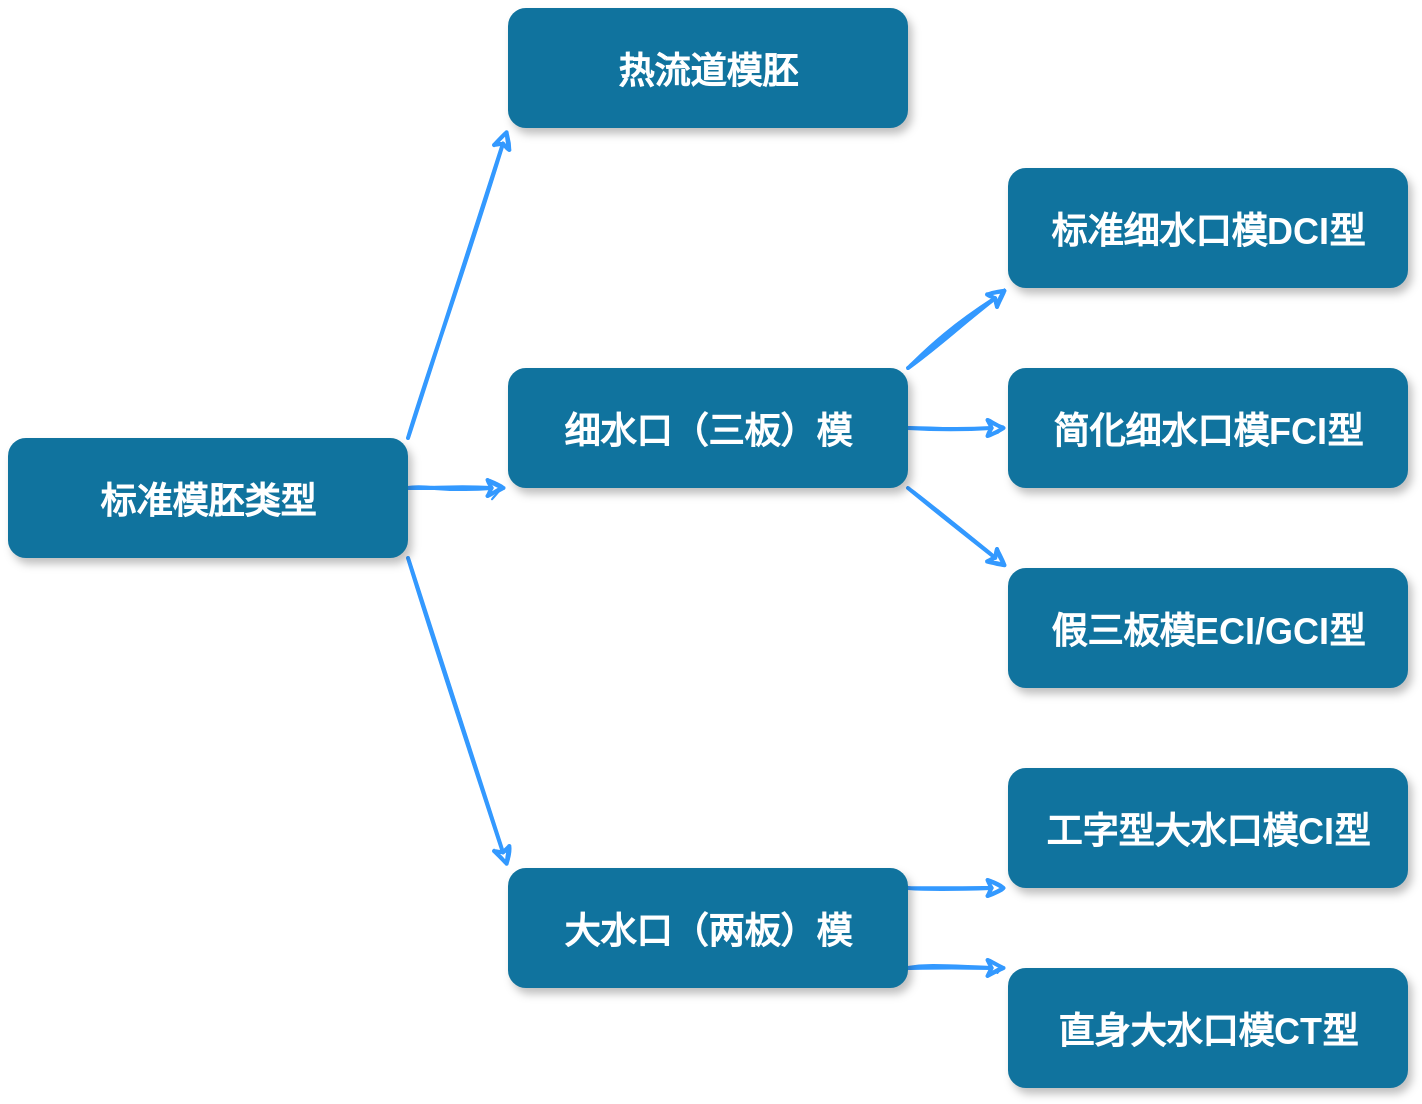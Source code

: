 <mxfile version="14.1.8" type="device"><diagram name="Page-1" id="97916047-d0de-89f5-080d-49f4d83e522f"><mxGraphModel dx="1683" dy="965" grid="0" gridSize="10" guides="1" tooltips="1" connect="1" arrows="1" fold="1" page="1" pageScale="1.5" pageWidth="1169" pageHeight="827" background="none" math="0" shadow="0"><root><mxCell id="0"/><mxCell id="1" parent="0"/><mxCell id="AILsuyYPehKrU_pbYhpW-64" style="edgeStyle=orthogonalEdgeStyle;rounded=1;orthogonalLoop=1;jettySize=auto;html=1;exitDx=0;exitDy=0;entryDx=0;entryDy=0;fontSize=18;strokeColor=#3399FF;sketch=1;strokeWidth=2;noEdgeStyle=1;orthogonal=1;" edge="1" parent="1" source="2" target="AILsuyYPehKrU_pbYhpW-55"><mxGeometry relative="1" as="geometry"/></mxCell><mxCell id="AILsuyYPehKrU_pbYhpW-65" style="edgeStyle=orthogonalEdgeStyle;rounded=1;sketch=1;orthogonalLoop=1;jettySize=auto;html=1;exitDx=0;exitDy=0;entryDx=0;entryDy=0;strokeColor=#3399FF;strokeWidth=2;fontSize=18;noEdgeStyle=1;orthogonal=1;" edge="1" parent="1" source="2" target="AILsuyYPehKrU_pbYhpW-58"><mxGeometry relative="1" as="geometry"/></mxCell><mxCell id="AILsuyYPehKrU_pbYhpW-66" style="edgeStyle=orthogonalEdgeStyle;rounded=1;sketch=1;orthogonalLoop=1;jettySize=auto;html=1;exitDx=0;exitDy=0;entryDx=0;entryDy=0;strokeColor=#3399FF;strokeWidth=2;fontSize=18;noEdgeStyle=1;orthogonal=1;" edge="1" parent="1" source="2" target="AILsuyYPehKrU_pbYhpW-57"><mxGeometry relative="1" as="geometry"/></mxCell><mxCell id="2" value="标准模胚类型" style="rounded=1;fillColor=#10739E;strokeColor=none;shadow=1;gradientColor=none;fontStyle=1;fontColor=#FFFFFF;fontSize=18;" parent="1" vertex="1"><mxGeometry x="530" y="235" width="200" height="60" as="geometry"/></mxCell><mxCell id="AILsuyYPehKrU_pbYhpW-67" style="edgeStyle=orthogonalEdgeStyle;rounded=1;sketch=1;orthogonalLoop=1;jettySize=auto;html=1;exitDx=0;exitDy=0;entryDx=0;entryDy=0;strokeColor=#3399FF;strokeWidth=2;fontSize=18;noEdgeStyle=1;orthogonal=1;" edge="1" parent="1" source="AILsuyYPehKrU_pbYhpW-55" target="AILsuyYPehKrU_pbYhpW-56"><mxGeometry relative="1" as="geometry"/></mxCell><mxCell id="AILsuyYPehKrU_pbYhpW-72" style="edgeStyle=orthogonalEdgeStyle;rounded=1;sketch=1;orthogonalLoop=1;jettySize=auto;html=1;exitDx=0;exitDy=0;entryDx=0;entryDy=0;strokeColor=#3399FF;strokeWidth=2;fontSize=18;noEdgeStyle=1;orthogonal=1;" edge="1" parent="1" source="AILsuyYPehKrU_pbYhpW-55" target="AILsuyYPehKrU_pbYhpW-60"><mxGeometry relative="1" as="geometry"/></mxCell><mxCell id="AILsuyYPehKrU_pbYhpW-55" value="大水口（两板）模" style="rounded=1;fillColor=#10739E;strokeColor=none;shadow=1;gradientColor=none;fontStyle=1;fontColor=#FFFFFF;fontSize=18;" vertex="1" parent="1"><mxGeometry x="780" y="450" width="200" height="60" as="geometry"/></mxCell><mxCell id="AILsuyYPehKrU_pbYhpW-56" value="工字型大水口模CI型" style="rounded=1;fillColor=#10739E;strokeColor=none;shadow=1;gradientColor=none;fontStyle=1;fontColor=#FFFFFF;fontSize=18;" vertex="1" parent="1"><mxGeometry x="1030" y="400" width="200" height="60" as="geometry"/></mxCell><mxCell id="AILsuyYPehKrU_pbYhpW-73" style="edgeStyle=orthogonalEdgeStyle;rounded=1;sketch=1;orthogonalLoop=1;jettySize=auto;html=1;exitDx=0;exitDy=0;entryDx=0;entryDy=0;strokeColor=#3399FF;strokeWidth=2;fontSize=18;noEdgeStyle=1;orthogonal=1;" edge="1" parent="1" source="AILsuyYPehKrU_pbYhpW-57" target="AILsuyYPehKrU_pbYhpW-59"><mxGeometry relative="1" as="geometry"/></mxCell><mxCell id="AILsuyYPehKrU_pbYhpW-74" style="edgeStyle=orthogonalEdgeStyle;rounded=1;sketch=1;orthogonalLoop=1;jettySize=auto;html=1;exitDx=0;exitDy=0;entryDx=0;entryDy=0;strokeColor=#3399FF;strokeWidth=2;fontSize=18;noEdgeStyle=1;orthogonal=1;" edge="1" parent="1" source="AILsuyYPehKrU_pbYhpW-57" target="AILsuyYPehKrU_pbYhpW-61"><mxGeometry relative="1" as="geometry"/></mxCell><mxCell id="AILsuyYPehKrU_pbYhpW-75" style="edgeStyle=orthogonalEdgeStyle;rounded=1;sketch=1;orthogonalLoop=1;jettySize=auto;html=1;exitDx=0;exitDy=0;entryDx=0;entryDy=0;strokeColor=#3399FF;strokeWidth=2;fontSize=18;noEdgeStyle=1;orthogonal=1;" edge="1" parent="1" source="AILsuyYPehKrU_pbYhpW-57" target="AILsuyYPehKrU_pbYhpW-62"><mxGeometry relative="1" as="geometry"/></mxCell><mxCell id="AILsuyYPehKrU_pbYhpW-57" value="细水口（三板）模" style="rounded=1;fillColor=#10739E;strokeColor=none;shadow=1;gradientColor=none;fontStyle=1;fontColor=#FFFFFF;fontSize=18;" vertex="1" parent="1"><mxGeometry x="780" y="200" width="200" height="60" as="geometry"/></mxCell><mxCell id="AILsuyYPehKrU_pbYhpW-58" value="热流道模胚" style="rounded=1;fillColor=#10739E;strokeColor=none;shadow=1;gradientColor=none;fontStyle=1;fontColor=#FFFFFF;fontSize=18;" vertex="1" parent="1"><mxGeometry x="780" y="20" width="200" height="60" as="geometry"/></mxCell><mxCell id="AILsuyYPehKrU_pbYhpW-59" value="标准细水口模DCI型" style="rounded=1;fillColor=#10739E;strokeColor=none;shadow=1;gradientColor=none;fontStyle=1;fontColor=#FFFFFF;fontSize=18;" vertex="1" parent="1"><mxGeometry x="1030" y="100" width="200" height="60" as="geometry"/></mxCell><mxCell id="AILsuyYPehKrU_pbYhpW-60" value="直身大水口模CT型" style="rounded=1;fillColor=#10739E;strokeColor=none;shadow=1;gradientColor=none;fontStyle=1;fontColor=#FFFFFF;fontSize=18;" vertex="1" parent="1"><mxGeometry x="1030" y="500" width="200" height="60" as="geometry"/></mxCell><mxCell id="AILsuyYPehKrU_pbYhpW-61" value="简化细水口模FCI型" style="rounded=1;fillColor=#10739E;strokeColor=none;shadow=1;gradientColor=none;fontStyle=1;fontColor=#FFFFFF;fontSize=18;" vertex="1" parent="1"><mxGeometry x="1030" y="200" width="200" height="60" as="geometry"/></mxCell><mxCell id="AILsuyYPehKrU_pbYhpW-62" value="假三板模ECI/GCI型" style="rounded=1;fillColor=#10739E;strokeColor=none;shadow=1;gradientColor=none;fontStyle=1;fontColor=#FFFFFF;fontSize=18;" vertex="1" parent="1"><mxGeometry x="1030" y="300" width="200" height="60" as="geometry"/></mxCell></root></mxGraphModel></diagram></mxfile>